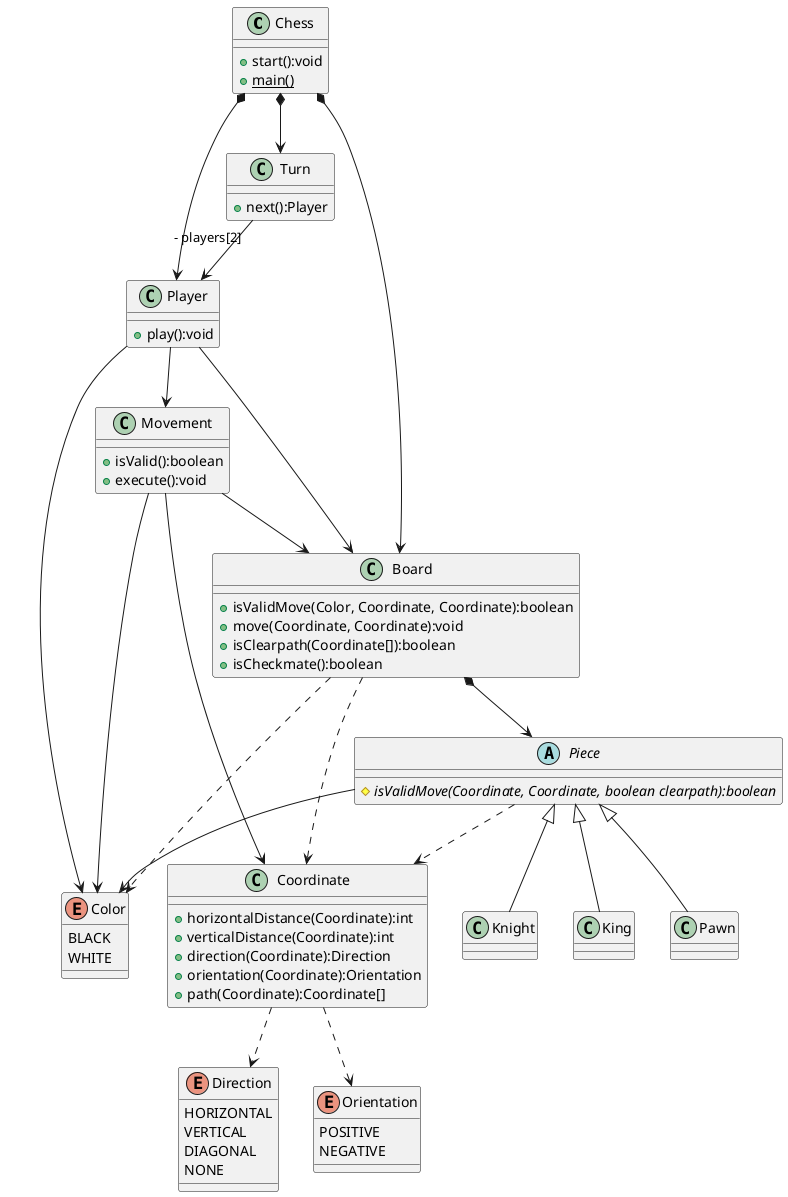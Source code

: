 @startuml chess

class Chess {
    + start():void
    + {static} main()
}

Chess *--> Board
Chess *--> Player
Chess *--> Turn

Turn "- players[2]" --> Player

class Turn {
    + next():Player
}

Player --> Board
Player --> Color
Player --> Movement

Movement --> Coordinate
Movement --> Color
Movement --> Board

class Movement {
    + isValid():boolean
    + execute():void
}

class Player {
    + play():void
}


class Board {
    + isValidMove(Color, Coordinate, Coordinate):boolean
    + move(Coordinate, Coordinate):void
    + isClearpath(Coordinate[]):boolean
    + isCheckmate():boolean
}

Board ..> Coordinate
Board ..> Color
Board *--> Piece
Piece --> Color
Piece ..> Coordinate

abstract class Piece {
    # {abstract} isValidMove(Coordinate, Coordinate, boolean clearpath):boolean
}

Piece <|-- Pawn
Piece <|-- Knight
Piece <|-- King

Enum Color {
    BLACK
    WHITE
}

class Coordinate {
    + horizontalDistance(Coordinate):int
    + verticalDistance(Coordinate):int
    + direction(Coordinate):Direction
    + orientation(Coordinate):Orientation
    + path(Coordinate):Coordinate[]
}
Coordinate ..> Direction
enum Direction {
    HORIZONTAL
    VERTICAL
    DIAGONAL
    NONE
}
Coordinate ..> Orientation
enum Orientation {
    POSITIVE
    NEGATIVE
}

@enduml
